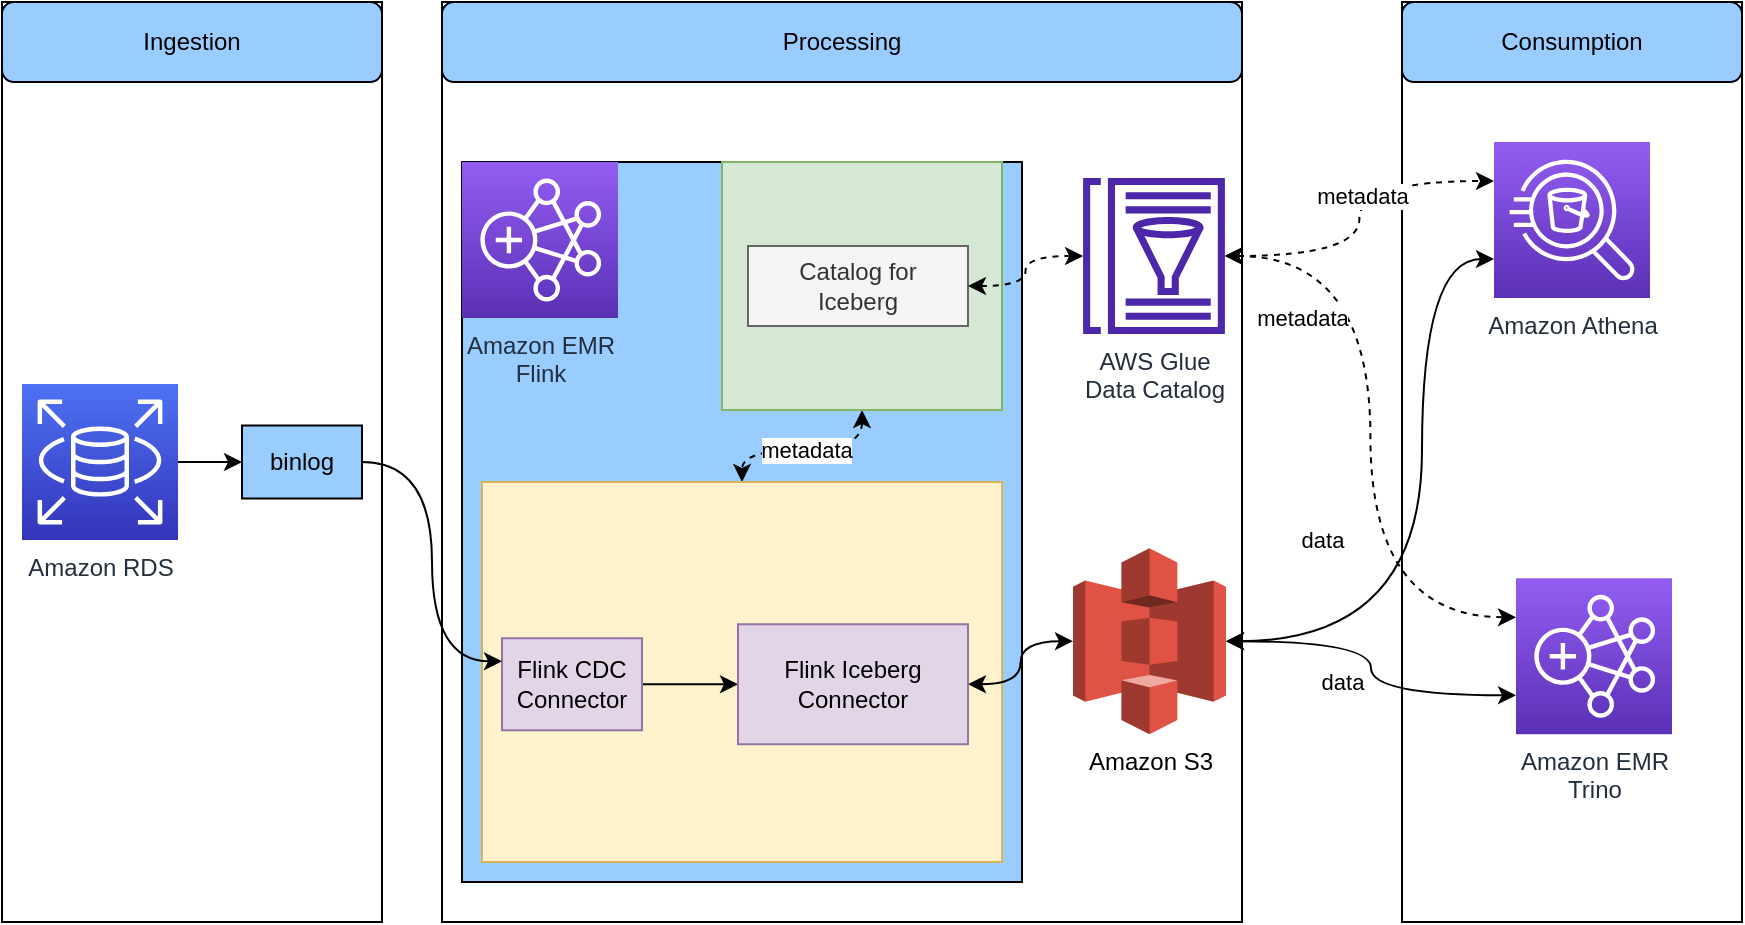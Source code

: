 <mxfile version="20.7.4" type="github">
  <diagram id="Cd5y1kNHd57_tZJnAyKG" name="Page-1">
    <mxGraphModel dx="1050" dy="509" grid="1" gridSize="10" guides="1" tooltips="1" connect="1" arrows="1" fold="1" page="1" pageScale="1" pageWidth="827" pageHeight="1169" math="0" shadow="0">
      <root>
        <mxCell id="0" />
        <mxCell id="1" parent="0" />
        <mxCell id="iWle3xQhp5_1chdFoBKP-1" value="" style="rounded=0;whiteSpace=wrap;html=1;" vertex="1" parent="1">
          <mxGeometry x="290" y="140" width="400" height="460" as="geometry" />
        </mxCell>
        <mxCell id="iWle3xQhp5_1chdFoBKP-2" value="" style="rounded=0;whiteSpace=wrap;html=1;" vertex="1" parent="1">
          <mxGeometry x="770" y="140" width="170" height="460" as="geometry" />
        </mxCell>
        <mxCell id="iWle3xQhp5_1chdFoBKP-3" value="" style="rounded=0;whiteSpace=wrap;html=1;" vertex="1" parent="1">
          <mxGeometry x="70" y="140" width="190" height="460" as="geometry" />
        </mxCell>
        <mxCell id="iWle3xQhp5_1chdFoBKP-4" style="edgeStyle=orthogonalEdgeStyle;curved=1;orthogonalLoop=1;jettySize=auto;html=1;exitX=1;exitY=0.5;exitDx=0;exitDy=0;exitPerimeter=0;entryX=0;entryY=0.5;entryDx=0;entryDy=0;" edge="1" parent="1" source="iWle3xQhp5_1chdFoBKP-5" target="iWle3xQhp5_1chdFoBKP-22">
          <mxGeometry relative="1" as="geometry" />
        </mxCell>
        <mxCell id="iWle3xQhp5_1chdFoBKP-5" value="Amazon RDS" style="sketch=0;points=[[0,0,0],[0.25,0,0],[0.5,0,0],[0.75,0,0],[1,0,0],[0,1,0],[0.25,1,0],[0.5,1,0],[0.75,1,0],[1,1,0],[0,0.25,0],[0,0.5,0],[0,0.75,0],[1,0.25,0],[1,0.5,0],[1,0.75,0]];outlineConnect=0;fontColor=#232F3E;gradientColor=#4D72F3;gradientDirection=north;fillColor=#3334B9;strokeColor=#ffffff;dashed=0;verticalLabelPosition=bottom;verticalAlign=top;align=center;html=1;fontSize=12;fontStyle=0;aspect=fixed;shape=mxgraph.aws4.resourceIcon;resIcon=mxgraph.aws4.rds;" vertex="1" parent="1">
          <mxGeometry x="80" y="331" width="78" height="78" as="geometry" />
        </mxCell>
        <mxCell id="iWle3xQhp5_1chdFoBKP-6" value="Amazon Athena" style="sketch=0;points=[[0,0,0],[0.25,0,0],[0.5,0,0],[0.75,0,0],[1,0,0],[0,1,0],[0.25,1,0],[0.5,1,0],[0.75,1,0],[1,1,0],[0,0.25,0],[0,0.5,0],[0,0.75,0],[1,0.25,0],[1,0.5,0],[1,0.75,0]];outlineConnect=0;fontColor=#232F3E;gradientColor=#945DF2;gradientDirection=north;fillColor=#5A30B5;strokeColor=#ffffff;dashed=0;verticalLabelPosition=bottom;verticalAlign=top;align=center;html=1;fontSize=12;fontStyle=0;aspect=fixed;shape=mxgraph.aws4.resourceIcon;resIcon=mxgraph.aws4.athena;" vertex="1" parent="1">
          <mxGeometry x="816" y="210" width="78" height="78" as="geometry" />
        </mxCell>
        <mxCell id="iWle3xQhp5_1chdFoBKP-7" value="Amazon EMR&lt;br&gt;Trino" style="sketch=0;points=[[0,0,0],[0.25,0,0],[0.5,0,0],[0.75,0,0],[1,0,0],[0,1,0],[0.25,1,0],[0.5,1,0],[0.75,1,0],[1,1,0],[0,0.25,0],[0,0.5,0],[0,0.75,0],[1,0.25,0],[1,0.5,0],[1,0.75,0]];outlineConnect=0;fontColor=#232F3E;gradientColor=#945DF2;gradientDirection=north;fillColor=#5A30B5;strokeColor=#ffffff;dashed=0;verticalLabelPosition=bottom;verticalAlign=top;align=center;html=1;fontSize=12;fontStyle=0;aspect=fixed;shape=mxgraph.aws4.resourceIcon;resIcon=mxgraph.aws4.emr;" vertex="1" parent="1">
          <mxGeometry x="827" y="428.13" width="78" height="78" as="geometry" />
        </mxCell>
        <mxCell id="iWle3xQhp5_1chdFoBKP-8" value="Ingestion" style="rounded=1;whiteSpace=wrap;html=1;fillColor=#99CCFF;" vertex="1" parent="1">
          <mxGeometry x="70" y="140" width="190" height="40" as="geometry" />
        </mxCell>
        <mxCell id="iWle3xQhp5_1chdFoBKP-9" value="Processing" style="rounded=1;whiteSpace=wrap;html=1;fillColor=#99CCFF;" vertex="1" parent="1">
          <mxGeometry x="290" y="140" width="400" height="40" as="geometry" />
        </mxCell>
        <mxCell id="iWle3xQhp5_1chdFoBKP-10" style="edgeStyle=orthogonalEdgeStyle;curved=1;orthogonalLoop=1;jettySize=auto;html=1;entryX=0;entryY=0.25;entryDx=0;entryDy=0;entryPerimeter=0;dashed=1;startArrow=classic;startFill=1;" edge="1" parent="1" source="iWle3xQhp5_1chdFoBKP-14" target="iWle3xQhp5_1chdFoBKP-6">
          <mxGeometry relative="1" as="geometry" />
        </mxCell>
        <mxCell id="iWle3xQhp5_1chdFoBKP-11" value="metadata" style="edgeLabel;html=1;align=center;verticalAlign=middle;resizable=0;points=[];" vertex="1" connectable="0" parent="iWle3xQhp5_1chdFoBKP-10">
          <mxGeometry x="0.233" y="-6" relative="1" as="geometry">
            <mxPoint y="1" as="offset" />
          </mxGeometry>
        </mxCell>
        <mxCell id="iWle3xQhp5_1chdFoBKP-12" style="edgeStyle=orthogonalEdgeStyle;curved=1;orthogonalLoop=1;jettySize=auto;html=1;entryX=0;entryY=0.25;entryDx=0;entryDy=0;entryPerimeter=0;dashed=1;startArrow=classic;startFill=1;" edge="1" parent="1" source="iWle3xQhp5_1chdFoBKP-14" target="iWle3xQhp5_1chdFoBKP-7">
          <mxGeometry relative="1" as="geometry" />
        </mxCell>
        <mxCell id="iWle3xQhp5_1chdFoBKP-13" value="metadata" style="edgeLabel;html=1;align=center;verticalAlign=middle;resizable=0;points=[];" vertex="1" connectable="0" parent="iWle3xQhp5_1chdFoBKP-12">
          <mxGeometry x="-0.113" y="1" relative="1" as="geometry">
            <mxPoint x="-35" y="-41" as="offset" />
          </mxGeometry>
        </mxCell>
        <mxCell id="iWle3xQhp5_1chdFoBKP-14" value="AWS Glue &lt;br&gt;Data Catalog" style="sketch=0;outlineConnect=0;fontColor=#232F3E;gradientColor=none;fillColor=#4D27AA;strokeColor=none;dashed=0;verticalLabelPosition=bottom;verticalAlign=top;align=center;html=1;fontSize=12;fontStyle=0;aspect=fixed;pointerEvents=1;shape=mxgraph.aws4.glue_data_catalog;" vertex="1" parent="1">
          <mxGeometry x="610" y="228" width="72" height="78" as="geometry" />
        </mxCell>
        <mxCell id="iWle3xQhp5_1chdFoBKP-15" value="" style="rounded=0;whiteSpace=wrap;html=1;fillColor=#99CCFF;" vertex="1" parent="1">
          <mxGeometry x="300" y="220" width="280" height="360" as="geometry" />
        </mxCell>
        <mxCell id="iWle3xQhp5_1chdFoBKP-16" style="edgeStyle=orthogonalEdgeStyle;curved=1;orthogonalLoop=1;jettySize=auto;html=1;entryX=0;entryY=0.75;entryDx=0;entryDy=0;entryPerimeter=0;startArrow=classic;startFill=1;" edge="1" parent="1" source="iWle3xQhp5_1chdFoBKP-20" target="iWle3xQhp5_1chdFoBKP-6">
          <mxGeometry relative="1" as="geometry">
            <Array as="points">
              <mxPoint x="780" y="460" />
              <mxPoint x="780" y="269" />
            </Array>
          </mxGeometry>
        </mxCell>
        <mxCell id="iWle3xQhp5_1chdFoBKP-17" value="data" style="edgeLabel;html=1;align=center;verticalAlign=middle;resizable=0;points=[];" vertex="1" connectable="0" parent="iWle3xQhp5_1chdFoBKP-16">
          <mxGeometry x="-0.754" y="12" relative="1" as="geometry">
            <mxPoint x="8" y="-39" as="offset" />
          </mxGeometry>
        </mxCell>
        <mxCell id="iWle3xQhp5_1chdFoBKP-18" style="edgeStyle=orthogonalEdgeStyle;curved=1;orthogonalLoop=1;jettySize=auto;html=1;entryX=0;entryY=0.75;entryDx=0;entryDy=0;entryPerimeter=0;startArrow=classic;startFill=1;" edge="1" parent="1" source="iWle3xQhp5_1chdFoBKP-20" target="iWle3xQhp5_1chdFoBKP-7">
          <mxGeometry relative="1" as="geometry" />
        </mxCell>
        <mxCell id="iWle3xQhp5_1chdFoBKP-19" value="data" style="edgeLabel;html=1;align=center;verticalAlign=middle;resizable=0;points=[];" vertex="1" connectable="0" parent="iWle3xQhp5_1chdFoBKP-18">
          <mxGeometry x="-0.558" y="-2" relative="1" as="geometry">
            <mxPoint x="20" y="18" as="offset" />
          </mxGeometry>
        </mxCell>
        <mxCell id="iWle3xQhp5_1chdFoBKP-20" value="Amazon S3" style="outlineConnect=0;dashed=0;verticalLabelPosition=bottom;verticalAlign=top;align=center;html=1;shape=mxgraph.aws3.s3;fillColor=#E05243;gradientColor=none;" vertex="1" parent="1">
          <mxGeometry x="605.5" y="413.13" width="76.5" height="93" as="geometry" />
        </mxCell>
        <mxCell id="iWle3xQhp5_1chdFoBKP-21" value="Consumption" style="rounded=1;whiteSpace=wrap;html=1;fillColor=#99CCFF;" vertex="1" parent="1">
          <mxGeometry x="770" y="140" width="170" height="40" as="geometry" />
        </mxCell>
        <mxCell id="iWle3xQhp5_1chdFoBKP-22" value="binlog" style="rounded=0;whiteSpace=wrap;html=1;fillColor=#99CCFF;" vertex="1" parent="1">
          <mxGeometry x="190" y="351.75" width="60" height="36.5" as="geometry" />
        </mxCell>
        <mxCell id="iWle3xQhp5_1chdFoBKP-23" style="edgeStyle=orthogonalEdgeStyle;curved=1;orthogonalLoop=1;jettySize=auto;html=1;entryX=0;entryY=0.5;entryDx=0;entryDy=0;" edge="1" parent="1" source="iWle3xQhp5_1chdFoBKP-35">
          <mxGeometry relative="1" as="geometry">
            <mxPoint x="440" y="530" as="targetPoint" />
          </mxGeometry>
        </mxCell>
        <mxCell id="iWle3xQhp5_1chdFoBKP-24" value="Amazon EMR &lt;br&gt;Flink" style="sketch=0;points=[[0,0,0],[0.25,0,0],[0.5,0,0],[0.75,0,0],[1,0,0],[0,1,0],[0.25,1,0],[0.5,1,0],[0.75,1,0],[1,1,0],[0,0.25,0],[0,0.5,0],[0,0.75,0],[1,0.25,0],[1,0.5,0],[1,0.75,0]];outlineConnect=0;fontColor=#232F3E;gradientColor=#945DF2;gradientDirection=north;fillColor=#5A30B5;strokeColor=#ffffff;dashed=0;verticalLabelPosition=bottom;verticalAlign=top;align=center;html=1;fontSize=12;fontStyle=0;aspect=fixed;shape=mxgraph.aws4.resourceIcon;resIcon=mxgraph.aws4.emr;" vertex="1" parent="1">
          <mxGeometry x="300" y="220" width="78" height="78" as="geometry" />
        </mxCell>
        <mxCell id="iWle3xQhp5_1chdFoBKP-25" style="edgeStyle=orthogonalEdgeStyle;curved=1;orthogonalLoop=1;jettySize=auto;html=1;entryX=0.5;entryY=0;entryDx=0;entryDy=0;dashed=1;strokeWidth=1;fontColor=default;startArrow=classic;startFill=1;endArrow=classic;endFill=1;" edge="1" parent="1" source="iWle3xQhp5_1chdFoBKP-27" target="iWle3xQhp5_1chdFoBKP-29">
          <mxGeometry relative="1" as="geometry" />
        </mxCell>
        <mxCell id="iWle3xQhp5_1chdFoBKP-26" value="metadata" style="edgeLabel;html=1;align=center;verticalAlign=middle;resizable=0;points=[];fontColor=default;" vertex="1" connectable="0" parent="iWle3xQhp5_1chdFoBKP-25">
          <mxGeometry relative="1" as="geometry">
            <mxPoint as="offset" />
          </mxGeometry>
        </mxCell>
        <mxCell id="iWle3xQhp5_1chdFoBKP-27" value="" style="rounded=0;whiteSpace=wrap;html=1;fillColor=#d5e8d4;strokeColor=#82b366;" vertex="1" parent="1">
          <mxGeometry x="430" y="220" width="140" height="124" as="geometry" />
        </mxCell>
        <mxCell id="iWle3xQhp5_1chdFoBKP-28" value="Catalog for&lt;br&gt;Iceberg" style="rounded=0;whiteSpace=wrap;html=1;fillColor=#f5f5f5;strokeColor=#666666;fontColor=#333333;" vertex="1" parent="1">
          <mxGeometry x="443" y="262" width="110" height="40" as="geometry" />
        </mxCell>
        <mxCell id="iWle3xQhp5_1chdFoBKP-29" value="" style="rounded=0;whiteSpace=wrap;html=1;fillColor=#fff2cc;strokeColor=#d6b656;" vertex="1" parent="1">
          <mxGeometry x="310" y="380" width="260" height="190" as="geometry" />
        </mxCell>
        <mxCell id="iWle3xQhp5_1chdFoBKP-33" style="edgeStyle=orthogonalEdgeStyle;curved=1;orthogonalLoop=1;jettySize=auto;html=1;entryX=0;entryY=0.5;entryDx=0;entryDy=0;strokeWidth=1;fontColor=default;startArrow=none;startFill=0;endArrow=classic;endFill=1;" edge="1" parent="1" source="iWle3xQhp5_1chdFoBKP-35" target="iWle3xQhp5_1chdFoBKP-37">
          <mxGeometry relative="1" as="geometry" />
        </mxCell>
        <mxCell id="iWle3xQhp5_1chdFoBKP-35" value="Flink CDC&lt;br&gt;Connector" style="rounded=0;whiteSpace=wrap;html=1;fillColor=#e1d5e7;strokeColor=#9673a6;" vertex="1" parent="1">
          <mxGeometry x="320" y="458.13" width="70" height="46" as="geometry" />
        </mxCell>
        <mxCell id="iWle3xQhp5_1chdFoBKP-36" style="edgeStyle=orthogonalEdgeStyle;curved=1;orthogonalLoop=1;jettySize=auto;html=1;exitX=1;exitY=0.5;exitDx=0;exitDy=0;strokeWidth=1;fontColor=default;startArrow=classic;startFill=1;endArrow=classic;endFill=1;" edge="1" parent="1" source="iWle3xQhp5_1chdFoBKP-37" target="iWle3xQhp5_1chdFoBKP-20">
          <mxGeometry relative="1" as="geometry" />
        </mxCell>
        <mxCell id="iWle3xQhp5_1chdFoBKP-37" value="Flink Iceberg Connector" style="rounded=0;whiteSpace=wrap;html=1;fillColor=#e1d5e7;strokeColor=#9673a6;" vertex="1" parent="1">
          <mxGeometry x="438" y="451.13" width="115" height="60" as="geometry" />
        </mxCell>
        <mxCell id="iWle3xQhp5_1chdFoBKP-38" style="edgeStyle=orthogonalEdgeStyle;orthogonalLoop=1;jettySize=auto;html=1;entryX=0;entryY=0.25;entryDx=0;entryDy=0;strokeWidth=1;fontColor=default;startArrow=none;startFill=0;endArrow=classic;endFill=1;curved=1;" edge="1" parent="1" source="iWle3xQhp5_1chdFoBKP-22" target="iWle3xQhp5_1chdFoBKP-35">
          <mxGeometry relative="1" as="geometry" />
        </mxCell>
        <mxCell id="iWle3xQhp5_1chdFoBKP-40" style="edgeStyle=orthogonalEdgeStyle;curved=1;orthogonalLoop=1;jettySize=auto;html=1;exitX=1;exitY=0.5;exitDx=0;exitDy=0;strokeWidth=1;fontColor=default;startArrow=classic;startFill=1;endArrow=classic;endFill=1;dashed=1;" edge="1" parent="1" source="iWle3xQhp5_1chdFoBKP-28" target="iWle3xQhp5_1chdFoBKP-14">
          <mxGeometry relative="1" as="geometry" />
        </mxCell>
      </root>
    </mxGraphModel>
  </diagram>
</mxfile>
